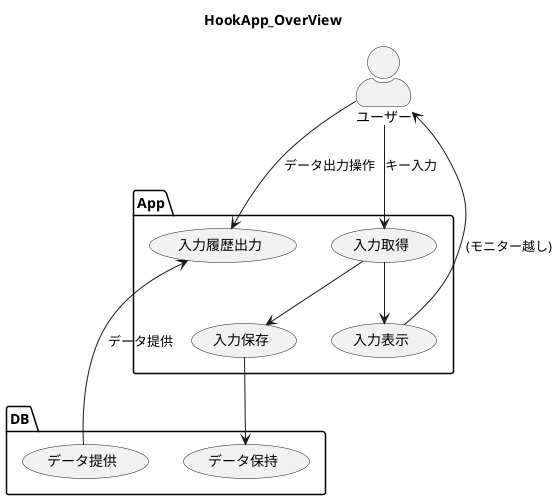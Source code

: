 @startuml

title HookApp_OverView

top to bottom direction
skinparam actorstyle awesome

:ユーザー: as user

package App {
    usecase "入力取得" as keyObtain
    usecase "入力表示" as keyDisplay
    usecase "入力保存" as keySave
    usecase "入力履歴出力" as keyInputHistoryOut
    
}

package DB {
    usecase "データ保持" as keyStore
    usecase "データ提供" as keyInputHistoryServer
}

user --> keyObtain : キー入力

keyObtain --> keyDisplay
keyDisplay --> user : (モニター越し)

keyObtain --> keySave
keySave --> keyStore

user --> keyInputHistoryOut : データ出力操作
keyInputHistoryServer --> keyInputHistoryOut : データ提供


@enduml